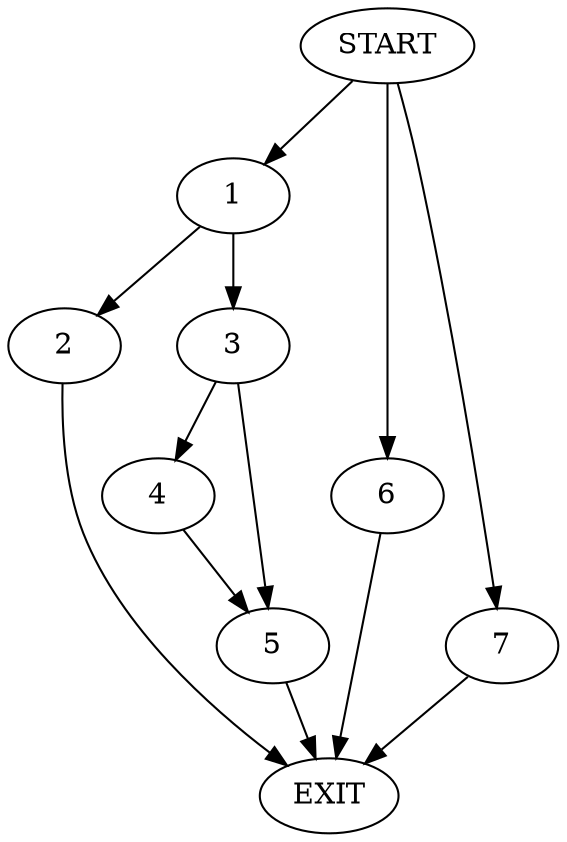 digraph {
0 [label="START"]
8 [label="EXIT"]
0 -> 1
1 -> 2
1 -> 3
2 -> 8
3 -> 4
3 -> 5
5 -> 8
4 -> 5
0 -> 6
6 -> 8
0 -> 7
7 -> 8
}
